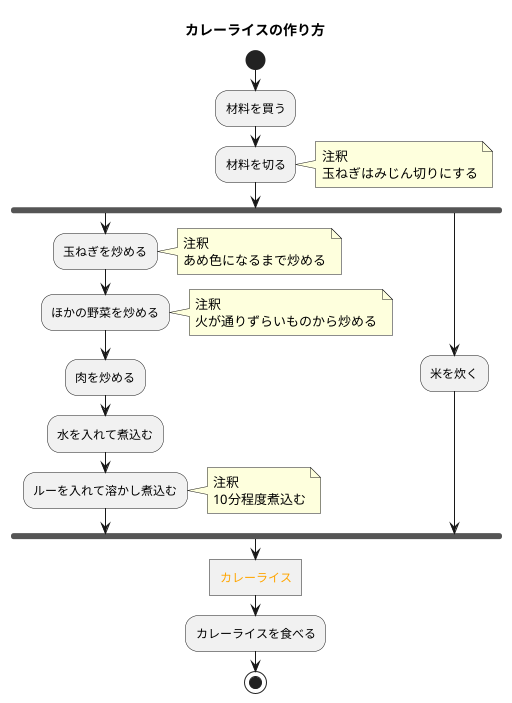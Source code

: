 @startuml カレーライス
title カレーライスの作り方
start
:材料を買う;

:材料を切る;
note right
注釈
玉ねぎはみじん切りにする
end note
fork
:玉ねぎを炒める;
note right
注釈
あめ色になるまで炒める
end note
:ほかの野菜を炒める;
note right
注釈
火が通りずらいものから炒める
end note
:肉を炒める;
:水を入れて煮込む;
:ルーを入れて溶かし煮込む;
note right
注釈
10分程度煮込む
end note
fork again
:米を炊く;
end fork
:<color:Orange>カレーライス]
:カレーライスを食べる;
stop
@enduml
